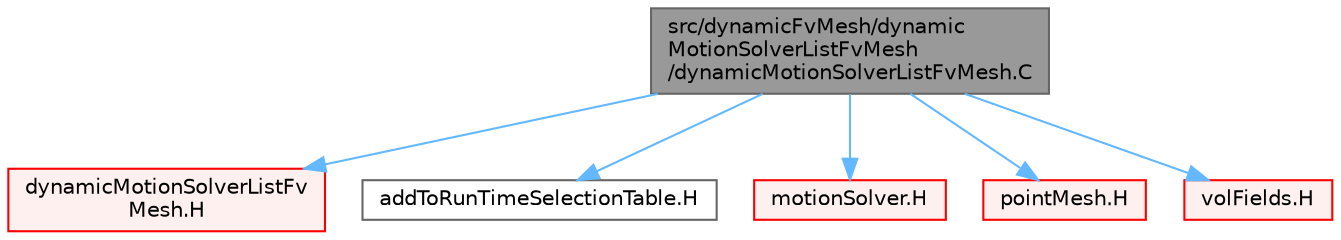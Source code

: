 digraph "src/dynamicFvMesh/dynamicMotionSolverListFvMesh/dynamicMotionSolverListFvMesh.C"
{
 // LATEX_PDF_SIZE
  bgcolor="transparent";
  edge [fontname=Helvetica,fontsize=10,labelfontname=Helvetica,labelfontsize=10];
  node [fontname=Helvetica,fontsize=10,shape=box,height=0.2,width=0.4];
  Node1 [id="Node000001",label="src/dynamicFvMesh/dynamic\lMotionSolverListFvMesh\l/dynamicMotionSolverListFvMesh.C",height=0.2,width=0.4,color="gray40", fillcolor="grey60", style="filled", fontcolor="black",tooltip=" "];
  Node1 -> Node2 [id="edge1_Node000001_Node000002",color="steelblue1",style="solid",tooltip=" "];
  Node2 [id="Node000002",label="dynamicMotionSolverListFv\lMesh.H",height=0.2,width=0.4,color="red", fillcolor="#FFF0F0", style="filled",URL="$dynamicMotionSolverListFvMesh_8H.html",tooltip=" "];
  Node1 -> Node372 [id="edge2_Node000001_Node000372",color="steelblue1",style="solid",tooltip=" "];
  Node372 [id="Node000372",label="addToRunTimeSelectionTable.H",height=0.2,width=0.4,color="grey40", fillcolor="white", style="filled",URL="$addToRunTimeSelectionTable_8H.html",tooltip="Macros for easy insertion into run-time selection tables."];
  Node1 -> Node373 [id="edge3_Node000001_Node000373",color="steelblue1",style="solid",tooltip=" "];
  Node373 [id="Node000373",label="motionSolver.H",height=0.2,width=0.4,color="red", fillcolor="#FFF0F0", style="filled",URL="$motionSolver_8H.html",tooltip=" "];
  Node1 -> Node374 [id="edge4_Node000001_Node000374",color="steelblue1",style="solid",tooltip=" "];
  Node374 [id="Node000374",label="pointMesh.H",height=0.2,width=0.4,color="red", fillcolor="#FFF0F0", style="filled",URL="$pointMesh_8H.html",tooltip=" "];
  Node1 -> Node379 [id="edge5_Node000001_Node000379",color="steelblue1",style="solid",tooltip=" "];
  Node379 [id="Node000379",label="volFields.H",height=0.2,width=0.4,color="red", fillcolor="#FFF0F0", style="filled",URL="$volFields_8H.html",tooltip=" "];
}
